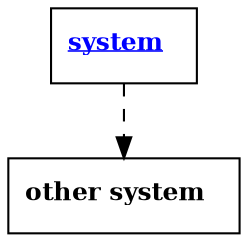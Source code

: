 digraph g {
  compound=true
  node[fontsize=12]
  edge[fontsize=12]

  g0 [shape="box" href="#!/?zoom=54b53072540eeeb8f8e9343e71f28176" tooltip="See more details about system" label=<
<font color="blue"><u><b>system</b></u></font>
  >]
  g1 [shape="box" label=<
<b>other system</b>
  >]

  g0 -> g1 [style="dashed"]
}
